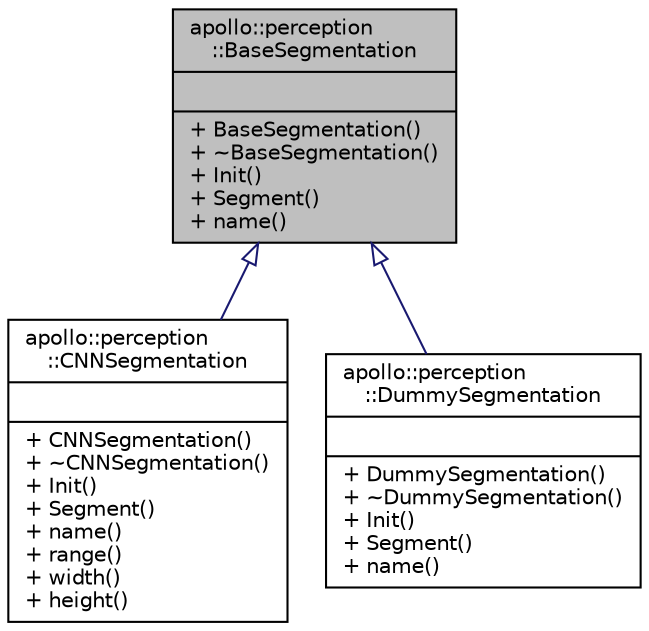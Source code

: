 digraph "apollo::perception::BaseSegmentation"
{
  edge [fontname="Helvetica",fontsize="10",labelfontname="Helvetica",labelfontsize="10"];
  node [fontname="Helvetica",fontsize="10",shape=record];
  Node1 [label="{apollo::perception\l::BaseSegmentation\n||+ BaseSegmentation()\l+ ~BaseSegmentation()\l+ Init()\l+ Segment()\l+ name()\l}",height=0.2,width=0.4,color="black", fillcolor="grey75", style="filled" fontcolor="black"];
  Node1 -> Node2 [dir="back",color="midnightblue",fontsize="10",style="solid",arrowtail="onormal",fontname="Helvetica"];
  Node2 [label="{apollo::perception\l::CNNSegmentation\n||+ CNNSegmentation()\l+ ~CNNSegmentation()\l+ Init()\l+ Segment()\l+ name()\l+ range()\l+ width()\l+ height()\l}",height=0.2,width=0.4,color="black", fillcolor="white", style="filled",URL="$classapollo_1_1perception_1_1CNNSegmentation.html"];
  Node1 -> Node3 [dir="back",color="midnightblue",fontsize="10",style="solid",arrowtail="onormal",fontname="Helvetica"];
  Node3 [label="{apollo::perception\l::DummySegmentation\n||+ DummySegmentation()\l+ ~DummySegmentation()\l+ Init()\l+ Segment()\l+ name()\l}",height=0.2,width=0.4,color="black", fillcolor="white", style="filled",URL="$classapollo_1_1perception_1_1DummySegmentation.html"];
}
